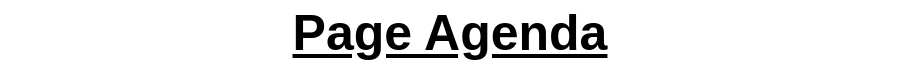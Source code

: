 <mxfile version="16.4.3" type="github"><diagram id="g4iAhftLdkUVw08d2Dzp" name="Page-1"><mxGraphModel dx="1422" dy="762" grid="1" gridSize="10" guides="1" tooltips="1" connect="1" arrows="1" fold="1" page="1" pageScale="1" pageWidth="1169" pageHeight="827" math="0" shadow="0"><root><object label="" width="200rem&#xA;" id="0"><mxCell/></object><mxCell id="1" parent="0"/><mxCell id="vjZvVFF0Sta1A7IEcy-t-1" value="&lt;font style=&quot;font-size: 25px&quot;&gt;&lt;font style=&quot;font-size: 25px&quot;&gt;&lt;u&gt;&lt;b&gt;Page Agenda&lt;/b&gt;&lt;/u&gt;&lt;/font&gt;&lt;br&gt;&lt;/font&gt;" style="text;html=1;strokeColor=none;fillColor=none;align=center;verticalAlign=middle;whiteSpace=wrap;rounded=0;" vertex="1" parent="1"><mxGeometry x="360" y="10" width="450" height="30" as="geometry"/></mxCell></root></mxGraphModel></diagram></mxfile>